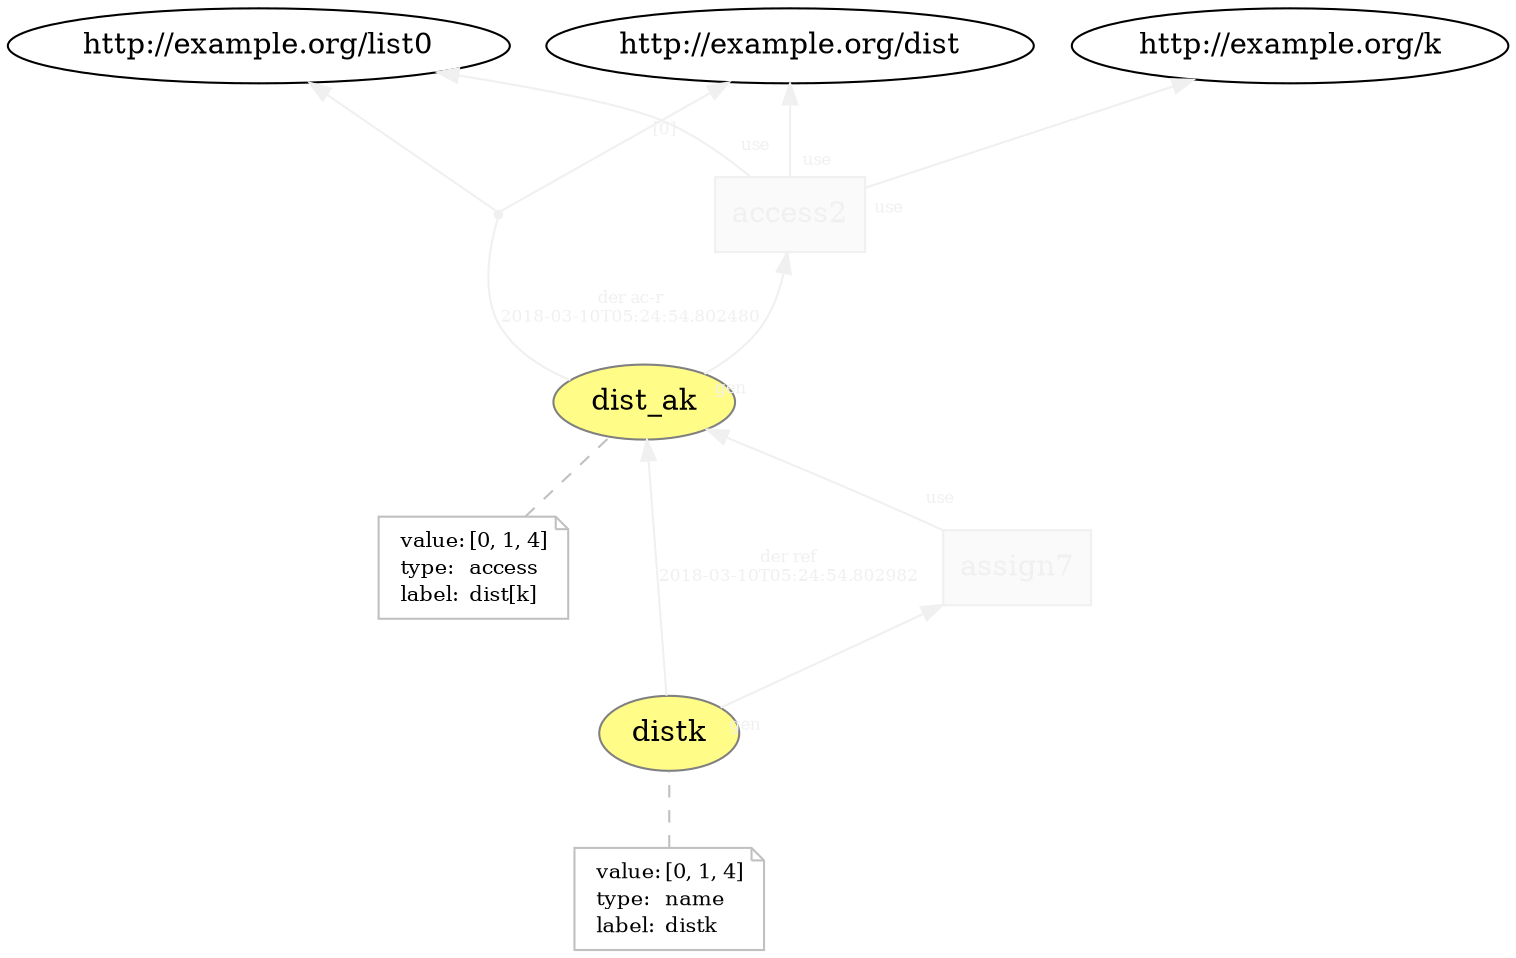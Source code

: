digraph "PROV" { size="16,12"; rankdir="BT";
"http://example.org/dist_ak" [fillcolor="#FFFC87",color="#808080",style="filled",label="dist_ak",URL="http://example.org/dist_ak"]
"-attrs0" [color="gray",shape="note",fontsize="10",fontcolor="black",label=<<TABLE cellpadding="0" border="0">
	<TR>
	    <TD align="left">value:</TD>
	    <TD align="left">[0, 1, 4]</TD>
	</TR>
	<TR>
	    <TD align="left">type:</TD>
	    <TD align="left">access</TD>
	</TR>
	<TR>
	    <TD align="left">label:</TD>
	    <TD align="left">dist[k]</TD>
	</TR>
</TABLE>>]
"-attrs0" -> "http://example.org/dist_ak" [color="gray",style="dashed",arrowhead="none"]
"http://example.org/access2" [fillcolor="#FAFAFA",color="#F0F0F0",shape="polygon",sides="4",style="filled",fontcolor="#F0F0F0",label="access2",URL="http://example.org/access2"]
"bn0" [shape="point",label="",fontcolor="#F0F0F0",color="#F0F0F0"]
"http://example.org/dist_ak" -> "bn0" [fontsize="8",distance="1.5",angle="60.0",rotation="20",label="der ac-r
2018-03-10T05:24:54.802480",arrowhead="none",fontcolor="#F0F0F0",color="#F0F0F0"]
"bn0" -> "http://example.org/dist" [fontsize="8",distance="1.5",angle="60.0",rotation="20",label="[0]",fontcolor="#F0F0F0",color="#F0F0F0"]
"bn0" -> "http://example.org/list0" [fontcolor="#F0F0F0",color="#F0F0F0"]
"http://example.org/access2" -> "http://example.org/dist" [labelfontsize="8",labeldistance="1.5",labelangle="60.0",rotation="20",taillabel="use",fontcolor="#F0F0F0",color="#F0F0F0"]
"http://example.org/access2" -> "http://example.org/k" [labelfontsize="8",labeldistance="1.5",labelangle="60.0",rotation="20",taillabel="use",fontcolor="#F0F0F0",color="#F0F0F0"]
"http://example.org/distk" [fillcolor="#FFFC87",color="#808080",style="filled",label="distk",URL="http://example.org/distk"]
"-attrs1" [color="gray",shape="note",fontsize="10",fontcolor="black",label=<<TABLE cellpadding="0" border="0">
	<TR>
	    <TD align="left">value:</TD>
	    <TD align="left">[0, 1, 4]</TD>
	</TR>
	<TR>
	    <TD align="left">type:</TD>
	    <TD align="left">name</TD>
	</TR>
	<TR>
	    <TD align="left">label:</TD>
	    <TD align="left">distk</TD>
	</TR>
</TABLE>>]
"-attrs1" -> "http://example.org/distk" [color="gray",style="dashed",arrowhead="none"]
"http://example.org/assign7" [fillcolor="#FAFAFA",color="#F0F0F0",shape="polygon",sides="4",style="filled",fontcolor="#F0F0F0",label="assign7",URL="http://example.org/assign7"]
"http://example.org/distk" -> "http://example.org/dist_ak" [fontsize="8",distance="1.5",angle="60.0",rotation="20",label="der ref
2018-03-10T05:24:54.802982",fontcolor="#F0F0F0",color="#F0F0F0"]
"http://example.org/assign7" -> "http://example.org/dist_ak" [labelfontsize="8",labeldistance="1.5",labelangle="60.0",rotation="20",taillabel="use",fontcolor="#F0F0F0",color="#F0F0F0"]
"http://example.org/access2" -> "http://example.org/list0" [labelfontsize="8",labeldistance="1.5",labelangle="60.0",rotation="20",taillabel="use",fontcolor="#F0F0F0",color="#F0F0F0"]
"http://example.org/dist_ak" -> "http://example.org/access2" [labelfontsize="8",labeldistance="1.5",labelangle="60.0",rotation="20",taillabel="gen",fontcolor="#F0F0F0",color="#F0F0F0"]
"http://example.org/distk" -> "http://example.org/assign7" [labelfontsize="8",labeldistance="1.5",labelangle="60.0",rotation="20",taillabel="gen",fontcolor="#F0F0F0",color="#F0F0F0"]
}